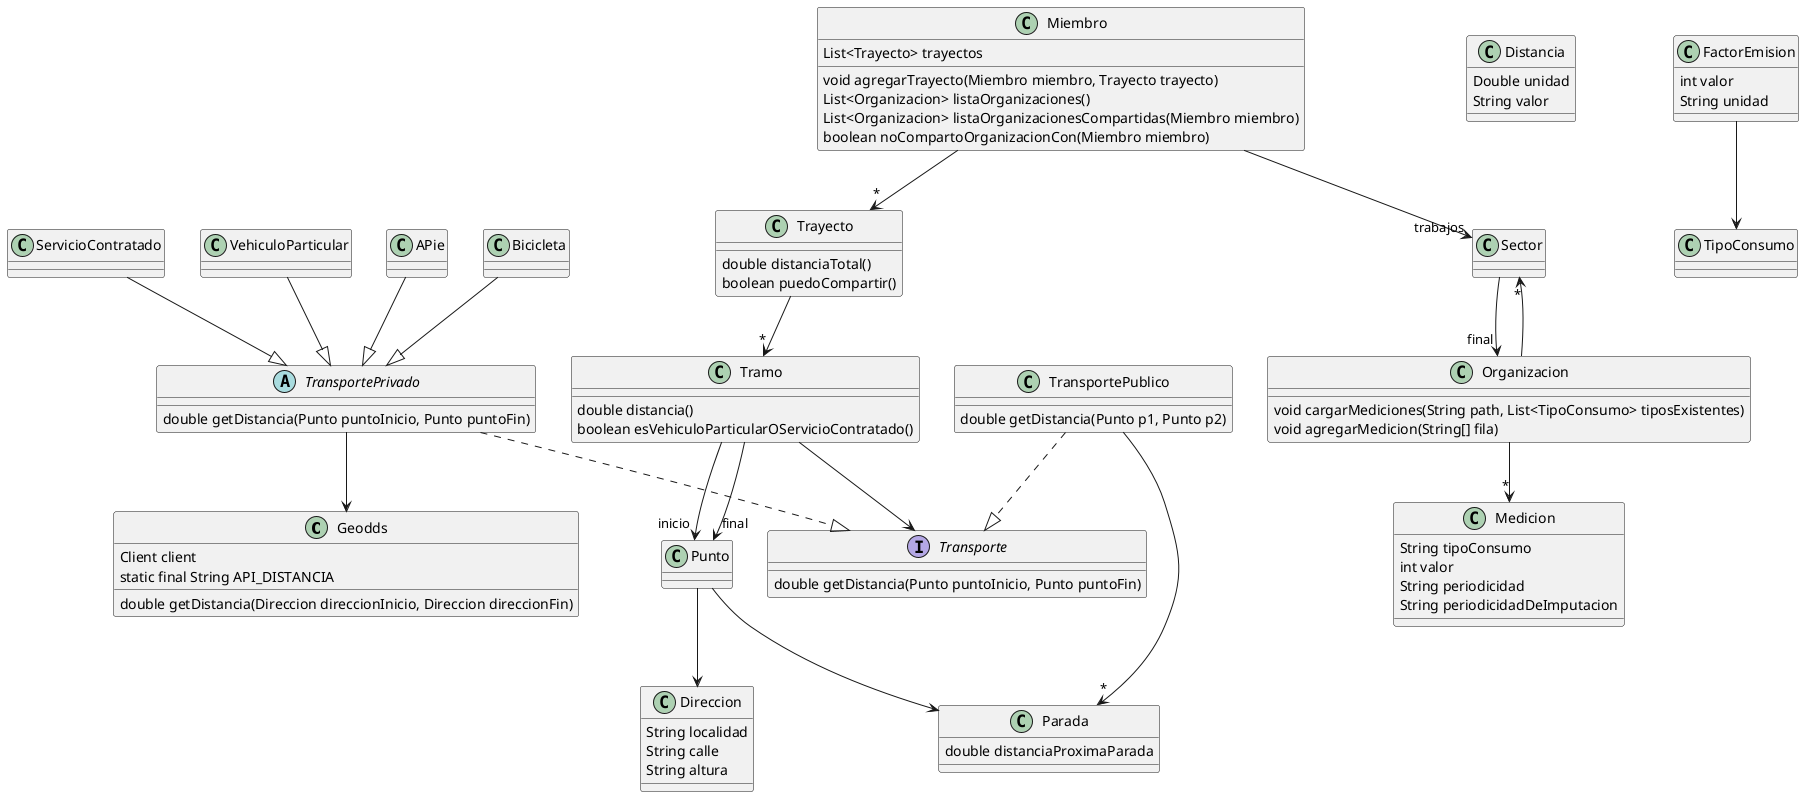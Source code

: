 @startuml

class Geodds {
    Client client
    static final String API_DISTANCIA
    double getDistancia(Direccion direccionInicio, Direccion direccionFin)
}
class Distancia {
    Double unidad
    String valor
}

class Punto {}

class Direccion {
    String localidad
    String calle
    String altura
}

class APie
class Bicicleta

class Parada {
    double distanciaProximaParada
}

class ServicioContratado {}

interface Transporte {
    double getDistancia(Punto puntoInicio, Punto puntoFin)
}

class TransportePublico {
    double getDistancia(Punto p1, Punto p2)
}

class VehiculoParticular {}

class Tramo {
    double distancia()
    boolean esVehiculoParticularOServicioContratado()
}

class Trayecto {
    double distanciaTotal()
    boolean puedoCompartir()
}

abstract class TransportePrivado {
    double getDistancia(Punto puntoInicio, Punto puntoFin)
}

class Miembro {
    List<Trayecto> trayectos
    void agregarTrayecto(Miembro miembro, Trayecto trayecto)
    List<Organizacion> listaOrganizaciones()
    List<Organizacion> listaOrganizacionesCompartidas(Miembro miembro)
    boolean noCompartoOrganizacionCon(Miembro miembro)
}

class Sector {
}


class FactorEmision {
    int valor
    String unidad
}
class Medicion {
    String tipoConsumo
    int valor
    String periodicidad
    String periodicidadDeImputacion
}

class Organizacion {
    void cargarMediciones(String path, List<TipoConsumo> tiposExistentes)
    void agregarMedicion(String[] fila)
}

APie --|> TransportePrivado
Bicicleta --|> TransportePrivado
ServicioContratado --|> TransportePrivado

TransportePublico ..|> Transporte
TransportePublico --> "*" Parada
VehiculoParticular --|> TransportePrivado

TransportePrivado ..|> Transporte
TransportePrivado --> Geodds

Tramo --> Transporte
Tramo --> "inicio" Punto
Tramo --> "final" Punto

Trayecto --> "*" Tramo

Miembro --> "*" Trayecto
Miembro --> "trabajos" Sector

Punto --> Direccion
Punto --> Parada

FactorEmision --> TipoConsumo

Organizacion --> "*" Medicion
Organizacion --> "*" Sector

Sector --> "final" Organizacion

@enduml